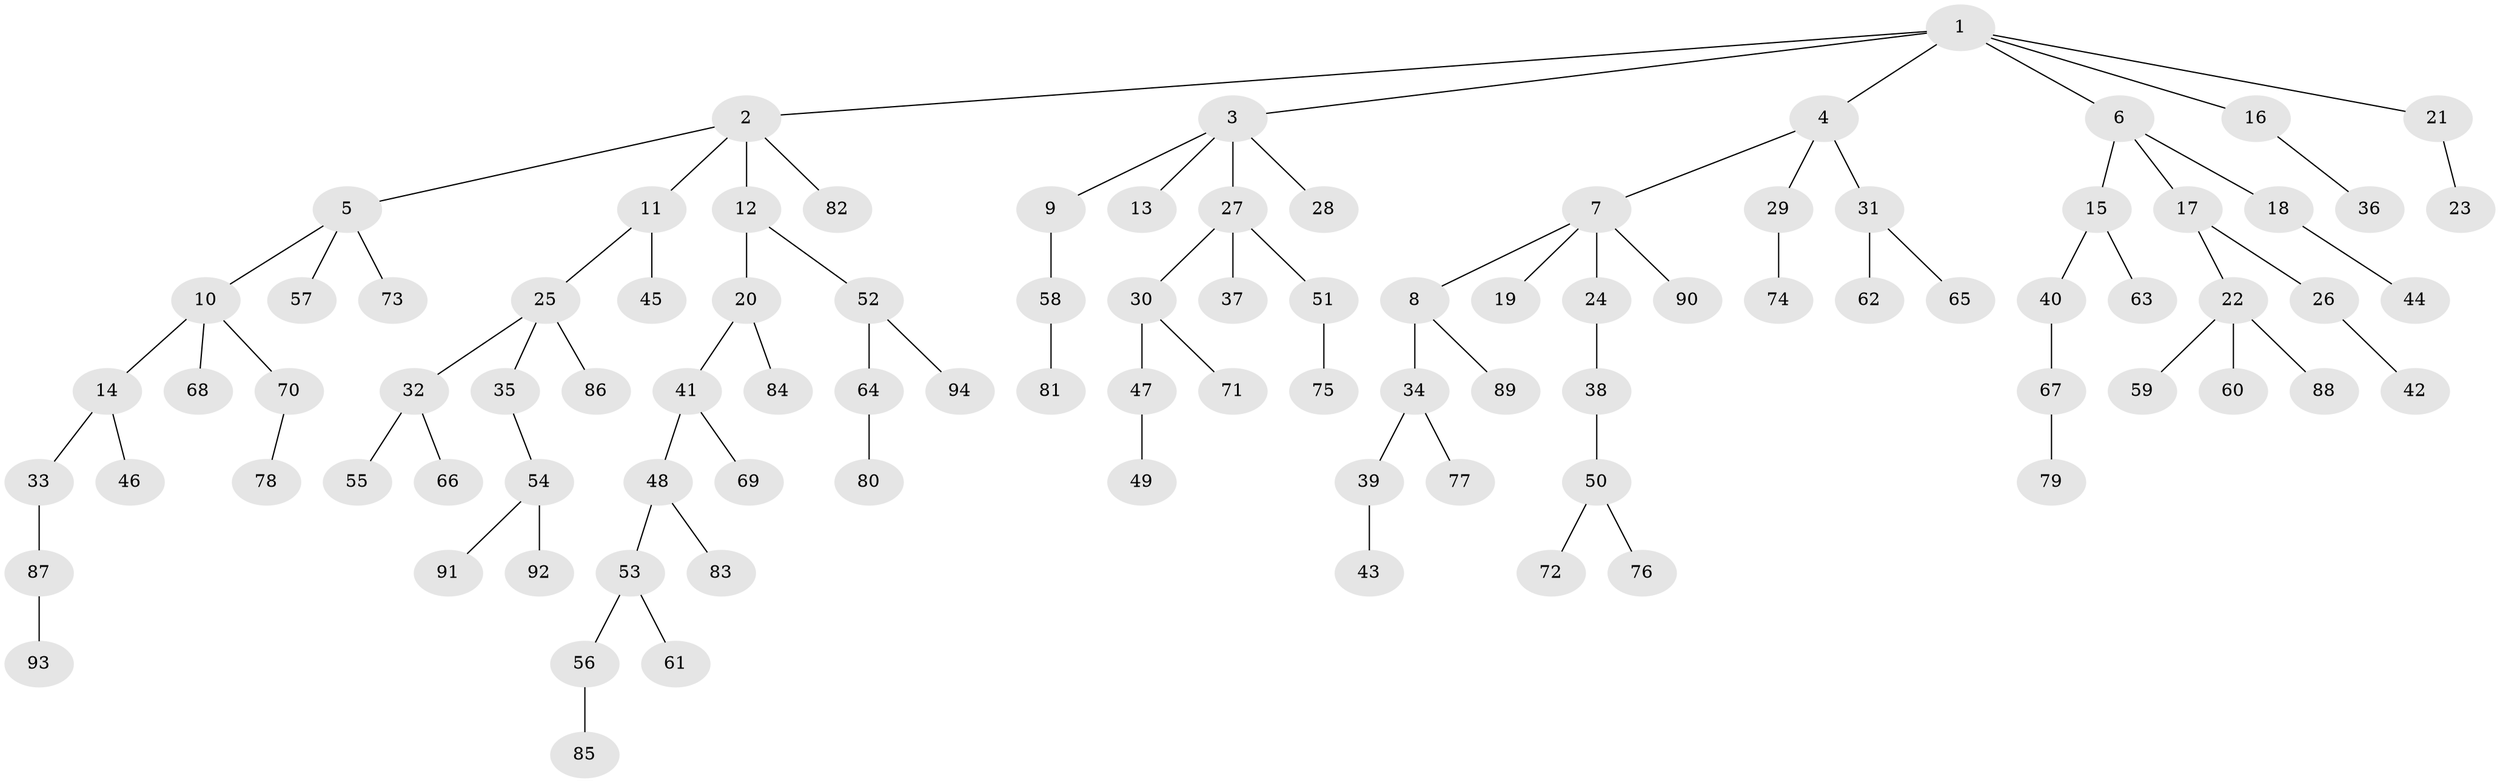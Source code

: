 // coarse degree distribution, {6: 0.017543859649122806, 4: 0.08771929824561403, 2: 0.3684210526315789, 3: 0.12280701754385964, 1: 0.40350877192982454}
// Generated by graph-tools (version 1.1) at 2025/37/03/04/25 23:37:24]
// undirected, 94 vertices, 93 edges
graph export_dot {
  node [color=gray90,style=filled];
  1;
  2;
  3;
  4;
  5;
  6;
  7;
  8;
  9;
  10;
  11;
  12;
  13;
  14;
  15;
  16;
  17;
  18;
  19;
  20;
  21;
  22;
  23;
  24;
  25;
  26;
  27;
  28;
  29;
  30;
  31;
  32;
  33;
  34;
  35;
  36;
  37;
  38;
  39;
  40;
  41;
  42;
  43;
  44;
  45;
  46;
  47;
  48;
  49;
  50;
  51;
  52;
  53;
  54;
  55;
  56;
  57;
  58;
  59;
  60;
  61;
  62;
  63;
  64;
  65;
  66;
  67;
  68;
  69;
  70;
  71;
  72;
  73;
  74;
  75;
  76;
  77;
  78;
  79;
  80;
  81;
  82;
  83;
  84;
  85;
  86;
  87;
  88;
  89;
  90;
  91;
  92;
  93;
  94;
  1 -- 2;
  1 -- 3;
  1 -- 4;
  1 -- 6;
  1 -- 16;
  1 -- 21;
  2 -- 5;
  2 -- 11;
  2 -- 12;
  2 -- 82;
  3 -- 9;
  3 -- 13;
  3 -- 27;
  3 -- 28;
  4 -- 7;
  4 -- 29;
  4 -- 31;
  5 -- 10;
  5 -- 57;
  5 -- 73;
  6 -- 15;
  6 -- 17;
  6 -- 18;
  7 -- 8;
  7 -- 19;
  7 -- 24;
  7 -- 90;
  8 -- 34;
  8 -- 89;
  9 -- 58;
  10 -- 14;
  10 -- 68;
  10 -- 70;
  11 -- 25;
  11 -- 45;
  12 -- 20;
  12 -- 52;
  14 -- 33;
  14 -- 46;
  15 -- 40;
  15 -- 63;
  16 -- 36;
  17 -- 22;
  17 -- 26;
  18 -- 44;
  20 -- 41;
  20 -- 84;
  21 -- 23;
  22 -- 59;
  22 -- 60;
  22 -- 88;
  24 -- 38;
  25 -- 32;
  25 -- 35;
  25 -- 86;
  26 -- 42;
  27 -- 30;
  27 -- 37;
  27 -- 51;
  29 -- 74;
  30 -- 47;
  30 -- 71;
  31 -- 62;
  31 -- 65;
  32 -- 55;
  32 -- 66;
  33 -- 87;
  34 -- 39;
  34 -- 77;
  35 -- 54;
  38 -- 50;
  39 -- 43;
  40 -- 67;
  41 -- 48;
  41 -- 69;
  47 -- 49;
  48 -- 53;
  48 -- 83;
  50 -- 72;
  50 -- 76;
  51 -- 75;
  52 -- 64;
  52 -- 94;
  53 -- 56;
  53 -- 61;
  54 -- 91;
  54 -- 92;
  56 -- 85;
  58 -- 81;
  64 -- 80;
  67 -- 79;
  70 -- 78;
  87 -- 93;
}
